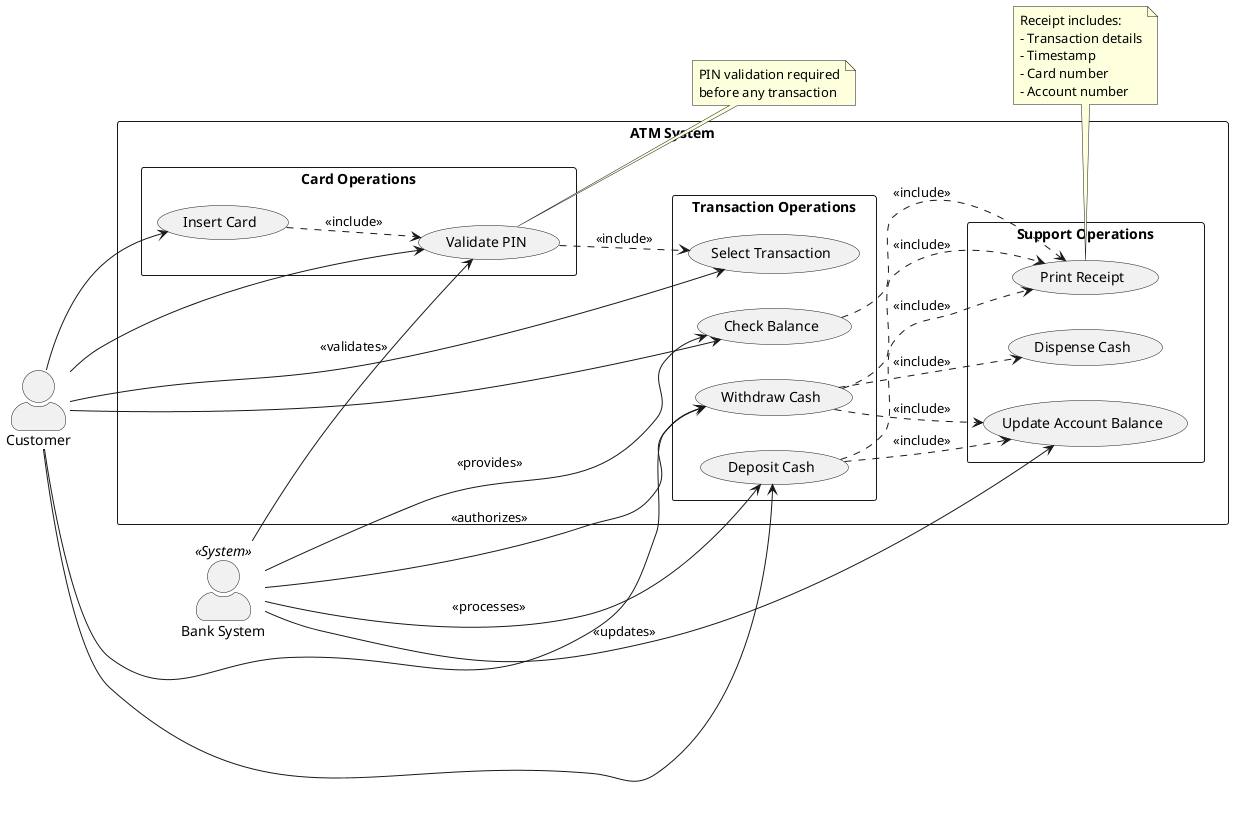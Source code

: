 @startuml ATM_UseCase_Model
left to right direction
skinparam actorStyle awesome
skinparam packageStyle rectangle

' Actors
actor "Customer" as customer
actor "Bank System" as bank << System >>

' System boundary
rectangle "ATM System" {
    package "Card Operations" {
        usecase "Insert Card" as UC1
        usecase "Validate PIN" as UC2
    }
    
    package "Transaction Operations" {
        usecase "Select Transaction" as UC3
        usecase "Withdraw Cash" as UC4
        usecase "Deposit Cash" as UC5
        usecase "Check Balance" as UC6
    }
    
    package "Support Operations" {
        usecase "Print Receipt" as UC7
        usecase "Update Account Balance" as UC8
        usecase "Dispense Cash" as UC9
    }
}

' Customer interactions
customer --> UC1
customer --> UC2
customer --> UC3
customer --> UC4
customer --> UC5
customer --> UC6

' Bank system interactions
bank --> UC2 : << validates >>
bank --> UC4 : << authorizes >>
bank --> UC5 : << processes >>
bank --> UC6 : << provides >>
bank --> UC8 : << updates >>

' Include relationships
UC1 ..> UC2 : << include >>
UC2 ..> UC3 : << include >>
UC4 ..> UC7 : << include >>
UC5 ..> UC7 : << include >>
UC6 ..> UC7 : << include >>
UC4 ..> UC8 : << include >>
UC5 ..> UC8 : << include >>
UC4 ..> UC9 : << include >>

' Notes
note right of UC2
  PIN validation required
  before any transaction
end note

note bottom of UC7
  Receipt includes:
  - Transaction details
  - Timestamp
  - Card number
  - Account number
end note

@enduml